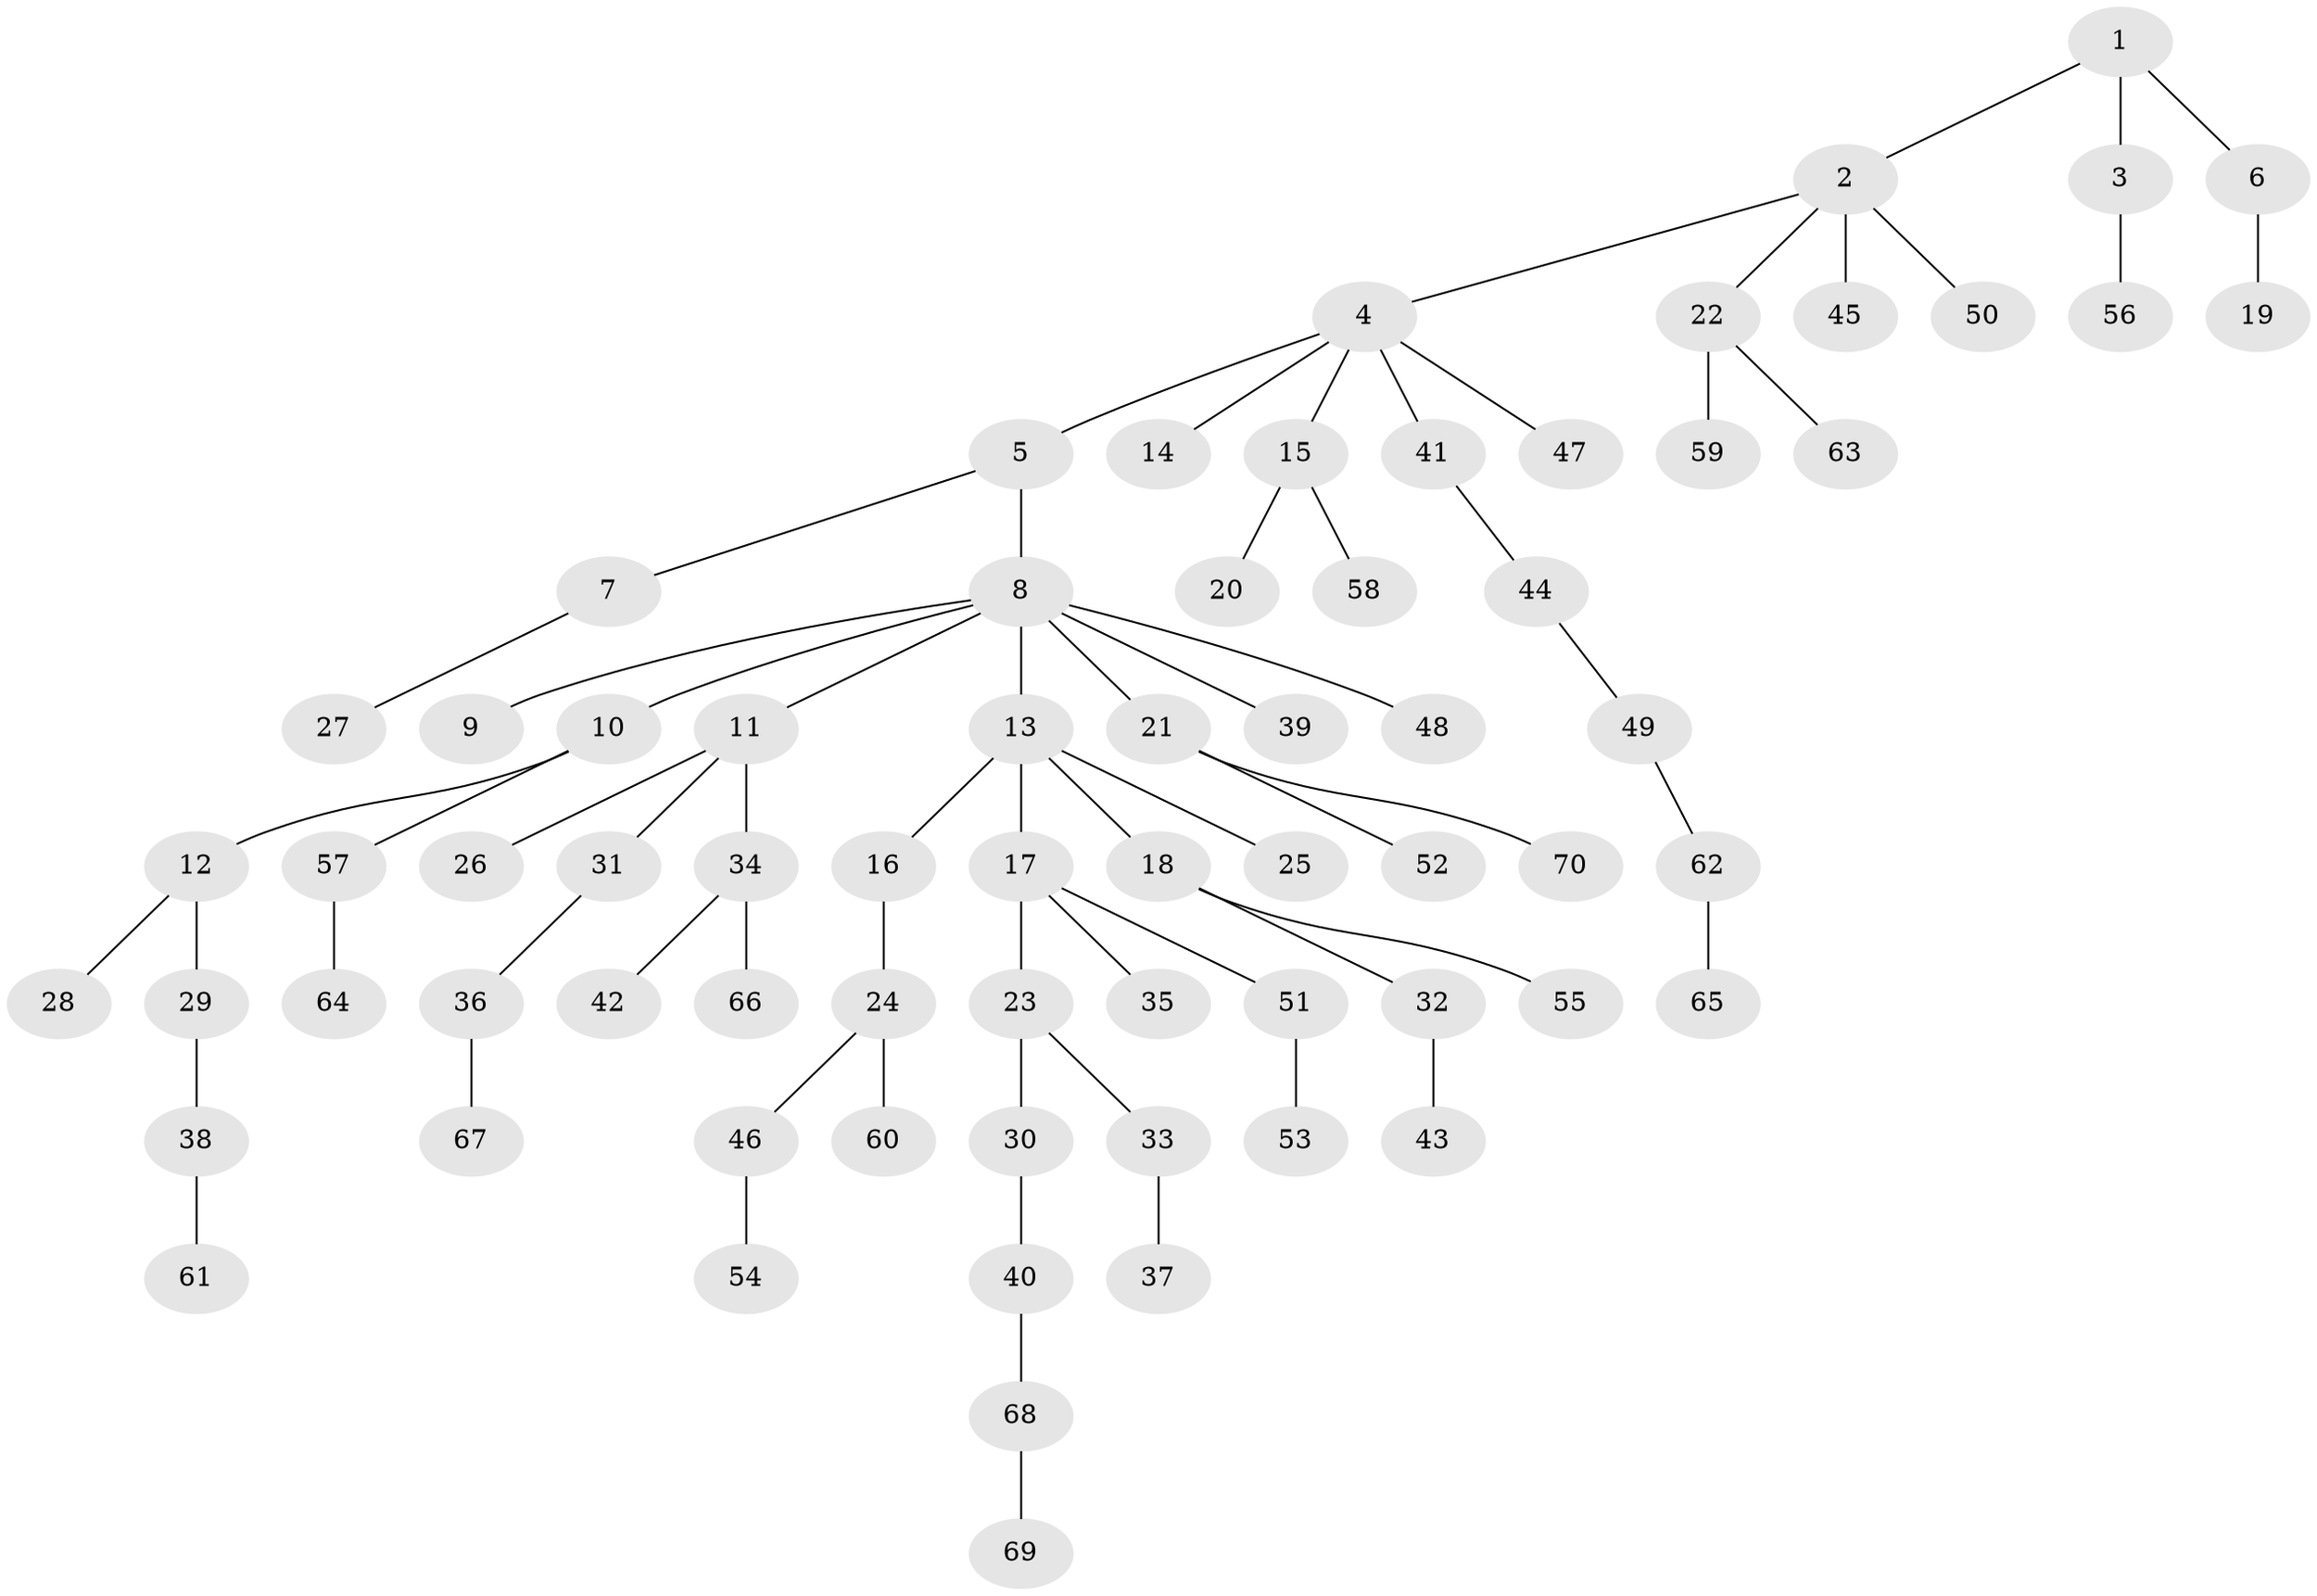 // coarse degree distribution, {5: 0.043478260869565216, 12: 0.043478260869565216, 1: 0.7391304347826086, 2: 0.13043478260869565, 4: 0.043478260869565216}
// Generated by graph-tools (version 1.1) at 2025/19/03/04/25 18:19:08]
// undirected, 70 vertices, 69 edges
graph export_dot {
graph [start="1"]
  node [color=gray90,style=filled];
  1;
  2;
  3;
  4;
  5;
  6;
  7;
  8;
  9;
  10;
  11;
  12;
  13;
  14;
  15;
  16;
  17;
  18;
  19;
  20;
  21;
  22;
  23;
  24;
  25;
  26;
  27;
  28;
  29;
  30;
  31;
  32;
  33;
  34;
  35;
  36;
  37;
  38;
  39;
  40;
  41;
  42;
  43;
  44;
  45;
  46;
  47;
  48;
  49;
  50;
  51;
  52;
  53;
  54;
  55;
  56;
  57;
  58;
  59;
  60;
  61;
  62;
  63;
  64;
  65;
  66;
  67;
  68;
  69;
  70;
  1 -- 2;
  1 -- 3;
  1 -- 6;
  2 -- 4;
  2 -- 22;
  2 -- 45;
  2 -- 50;
  3 -- 56;
  4 -- 5;
  4 -- 14;
  4 -- 15;
  4 -- 41;
  4 -- 47;
  5 -- 7;
  5 -- 8;
  6 -- 19;
  7 -- 27;
  8 -- 9;
  8 -- 10;
  8 -- 11;
  8 -- 13;
  8 -- 21;
  8 -- 39;
  8 -- 48;
  10 -- 12;
  10 -- 57;
  11 -- 26;
  11 -- 31;
  11 -- 34;
  12 -- 28;
  12 -- 29;
  13 -- 16;
  13 -- 17;
  13 -- 18;
  13 -- 25;
  15 -- 20;
  15 -- 58;
  16 -- 24;
  17 -- 23;
  17 -- 35;
  17 -- 51;
  18 -- 32;
  18 -- 55;
  21 -- 52;
  21 -- 70;
  22 -- 59;
  22 -- 63;
  23 -- 30;
  23 -- 33;
  24 -- 46;
  24 -- 60;
  29 -- 38;
  30 -- 40;
  31 -- 36;
  32 -- 43;
  33 -- 37;
  34 -- 42;
  34 -- 66;
  36 -- 67;
  38 -- 61;
  40 -- 68;
  41 -- 44;
  44 -- 49;
  46 -- 54;
  49 -- 62;
  51 -- 53;
  57 -- 64;
  62 -- 65;
  68 -- 69;
}
